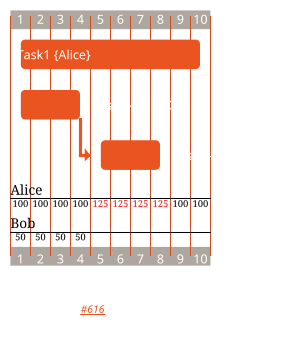 ' Do not edit
' Theme Gallery
' autogenerated by script
'
@startgantt
!theme united
[Task1] on {Alice} lasts 10 days
[Task2] on {Bob:50%} lasts 2 days
then [Task3] on {Alice:25%} lasts 1 days
left footer \n<i>Rel. Issue: [[https://github.com/plantuml/plantuml/issues/616 #616]]
@endgantt
